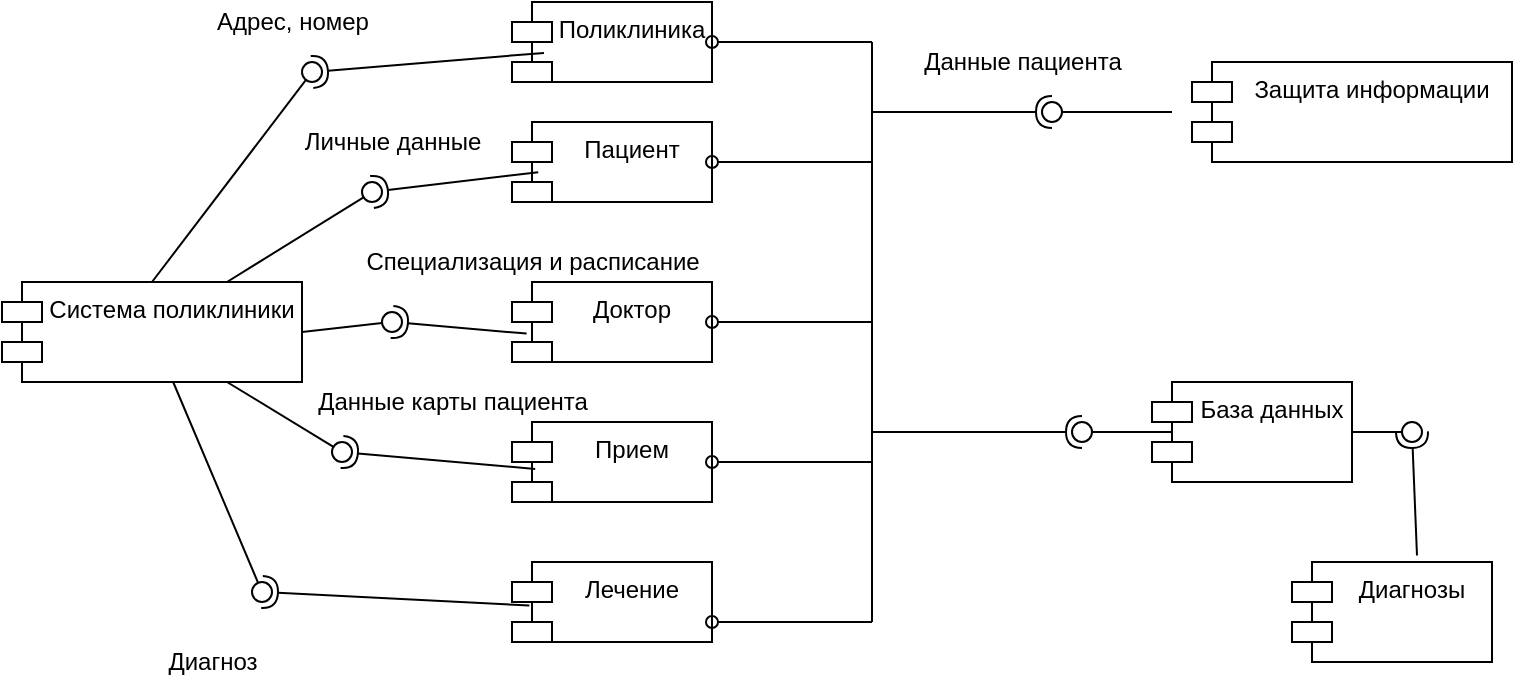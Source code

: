 <mxfile version="13.9.8" type="github">
  <diagram id="kE6_OOQiFV9fI9bZFdlB" name="Page-1">
    <mxGraphModel dx="898" dy="511" grid="1" gridSize="10" guides="1" tooltips="1" connect="1" arrows="1" fold="1" page="1" pageScale="1" pageWidth="827" pageHeight="1169" math="0" shadow="0">
      <root>
        <mxCell id="0" />
        <mxCell id="1" parent="0" />
        <mxCell id="DkCNJi5BpqNCgtp9qnSv-1" value="Система поликлиники" style="shape=module;align=left;spacingLeft=20;align=center;verticalAlign=top;" parent="1" vertex="1">
          <mxGeometry x="5" y="170" width="150" height="50" as="geometry" />
        </mxCell>
        <mxCell id="DkCNJi5BpqNCgtp9qnSv-2" value="Поликлиника" style="shape=module;align=left;spacingLeft=20;align=center;verticalAlign=top;" parent="1" vertex="1">
          <mxGeometry x="260" y="30" width="100" height="40" as="geometry" />
        </mxCell>
        <mxCell id="DkCNJi5BpqNCgtp9qnSv-3" value="Пациент" style="shape=module;align=left;spacingLeft=20;align=center;verticalAlign=top;" parent="1" vertex="1">
          <mxGeometry x="260" y="90" width="100" height="40" as="geometry" />
        </mxCell>
        <mxCell id="DkCNJi5BpqNCgtp9qnSv-4" value="Доктор" style="shape=module;align=left;spacingLeft=20;align=center;verticalAlign=top;" parent="1" vertex="1">
          <mxGeometry x="260" y="170" width="100" height="40" as="geometry" />
        </mxCell>
        <mxCell id="DkCNJi5BpqNCgtp9qnSv-5" value="Прием" style="shape=module;align=left;spacingLeft=20;align=center;verticalAlign=top;" parent="1" vertex="1">
          <mxGeometry x="260" y="240" width="100" height="40" as="geometry" />
        </mxCell>
        <mxCell id="DkCNJi5BpqNCgtp9qnSv-6" value="Лечение" style="shape=module;align=left;spacingLeft=20;align=center;verticalAlign=top;" parent="1" vertex="1">
          <mxGeometry x="260" y="310" width="100" height="40" as="geometry" />
        </mxCell>
        <mxCell id="DkCNJi5BpqNCgtp9qnSv-19" value="" style="endArrow=oval;html=1;entryX=1;entryY=0.5;entryDx=0;entryDy=0;startArrow=none;startFill=0;endFill=0;" parent="1" target="DkCNJi5BpqNCgtp9qnSv-2" edge="1">
          <mxGeometry width="50" height="50" relative="1" as="geometry">
            <mxPoint x="440" y="50" as="sourcePoint" />
            <mxPoint x="440" y="240" as="targetPoint" />
          </mxGeometry>
        </mxCell>
        <mxCell id="DkCNJi5BpqNCgtp9qnSv-20" value="" style="endArrow=none;html=1;" parent="1" edge="1">
          <mxGeometry width="50" height="50" relative="1" as="geometry">
            <mxPoint x="440" y="340" as="sourcePoint" />
            <mxPoint x="440" y="50" as="targetPoint" />
          </mxGeometry>
        </mxCell>
        <mxCell id="DkCNJi5BpqNCgtp9qnSv-21" value="" style="endArrow=oval;html=1;entryX=1;entryY=0.5;entryDx=0;entryDy=0;endFill=0;" parent="1" target="DkCNJi5BpqNCgtp9qnSv-3" edge="1">
          <mxGeometry width="50" height="50" relative="1" as="geometry">
            <mxPoint x="440" y="110" as="sourcePoint" />
            <mxPoint x="440" y="240" as="targetPoint" />
          </mxGeometry>
        </mxCell>
        <mxCell id="DkCNJi5BpqNCgtp9qnSv-22" value="" style="endArrow=oval;html=1;entryX=1;entryY=0.5;entryDx=0;entryDy=0;endFill=0;" parent="1" target="DkCNJi5BpqNCgtp9qnSv-4" edge="1">
          <mxGeometry width="50" height="50" relative="1" as="geometry">
            <mxPoint x="440" y="190" as="sourcePoint" />
            <mxPoint x="440" y="240" as="targetPoint" />
          </mxGeometry>
        </mxCell>
        <mxCell id="DkCNJi5BpqNCgtp9qnSv-23" value="" style="endArrow=oval;html=1;entryX=1;entryY=0.5;entryDx=0;entryDy=0;endFill=0;" parent="1" target="DkCNJi5BpqNCgtp9qnSv-5" edge="1">
          <mxGeometry width="50" height="50" relative="1" as="geometry">
            <mxPoint x="440" y="260" as="sourcePoint" />
            <mxPoint x="440" y="240" as="targetPoint" />
          </mxGeometry>
        </mxCell>
        <mxCell id="DkCNJi5BpqNCgtp9qnSv-24" value="" style="endArrow=oval;html=1;endFill=0;entryX=1;entryY=0.75;entryDx=0;entryDy=0;" parent="1" edge="1" target="DkCNJi5BpqNCgtp9qnSv-6">
          <mxGeometry width="50" height="50" relative="1" as="geometry">
            <mxPoint x="440" y="340" as="sourcePoint" />
            <mxPoint x="370" y="340" as="targetPoint" />
          </mxGeometry>
        </mxCell>
        <mxCell id="DkCNJi5BpqNCgtp9qnSv-25" value="" style="rounded=0;orthogonalLoop=1;jettySize=auto;html=1;endArrow=none;endFill=0;" parent="1" target="DkCNJi5BpqNCgtp9qnSv-27" edge="1">
          <mxGeometry relative="1" as="geometry">
            <mxPoint x="590" y="85" as="sourcePoint" />
          </mxGeometry>
        </mxCell>
        <mxCell id="DkCNJi5BpqNCgtp9qnSv-26" value="" style="rounded=0;orthogonalLoop=1;jettySize=auto;html=1;endArrow=halfCircle;endFill=0;entryX=0.5;entryY=0.5;entryDx=0;entryDy=0;endSize=6;strokeWidth=1;" parent="1" target="DkCNJi5BpqNCgtp9qnSv-27" edge="1">
          <mxGeometry relative="1" as="geometry">
            <mxPoint x="440" y="85" as="sourcePoint" />
          </mxGeometry>
        </mxCell>
        <mxCell id="DkCNJi5BpqNCgtp9qnSv-27" value="" style="ellipse;whiteSpace=wrap;html=1;fontFamily=Helvetica;fontSize=12;fontColor=#000000;align=center;strokeColor=#000000;fillColor=#ffffff;points=[];aspect=fixed;resizable=0;" parent="1" vertex="1">
          <mxGeometry x="525" y="80" width="10" height="10" as="geometry" />
        </mxCell>
        <mxCell id="DkCNJi5BpqNCgtp9qnSv-31" value="" style="rounded=0;orthogonalLoop=1;jettySize=auto;html=1;endArrow=none;endFill=0;" parent="1" target="DkCNJi5BpqNCgtp9qnSv-33" edge="1">
          <mxGeometry relative="1" as="geometry">
            <mxPoint x="600" y="245" as="sourcePoint" />
          </mxGeometry>
        </mxCell>
        <mxCell id="DkCNJi5BpqNCgtp9qnSv-32" value="" style="rounded=0;orthogonalLoop=1;jettySize=auto;html=1;endArrow=halfCircle;endFill=0;entryX=0.5;entryY=0.5;entryDx=0;entryDy=0;endSize=6;strokeWidth=1;" parent="1" target="DkCNJi5BpqNCgtp9qnSv-33" edge="1">
          <mxGeometry relative="1" as="geometry">
            <mxPoint x="440" y="245" as="sourcePoint" />
          </mxGeometry>
        </mxCell>
        <mxCell id="DkCNJi5BpqNCgtp9qnSv-33" value="" style="ellipse;whiteSpace=wrap;html=1;fontFamily=Helvetica;fontSize=12;fontColor=#000000;align=center;strokeColor=#000000;fillColor=#ffffff;points=[];aspect=fixed;resizable=0;" parent="1" vertex="1">
          <mxGeometry x="540" y="240" width="10" height="10" as="geometry" />
        </mxCell>
        <mxCell id="DkCNJi5BpqNCgtp9qnSv-34" value="Защита информации" style="shape=module;align=left;spacingLeft=20;align=center;verticalAlign=top;" parent="1" vertex="1">
          <mxGeometry x="600" y="60" width="160" height="50" as="geometry" />
        </mxCell>
        <mxCell id="DkCNJi5BpqNCgtp9qnSv-35" value="База данных" style="shape=module;align=left;spacingLeft=20;align=center;verticalAlign=top;" parent="1" vertex="1">
          <mxGeometry x="580" y="220" width="100" height="50" as="geometry" />
        </mxCell>
        <mxCell id="DkCNJi5BpqNCgtp9qnSv-36" value="" style="rounded=0;orthogonalLoop=1;jettySize=auto;html=1;endArrow=none;endFill=0;exitX=1;exitY=0.5;exitDx=0;exitDy=0;" parent="1" source="DkCNJi5BpqNCgtp9qnSv-35" target="DkCNJi5BpqNCgtp9qnSv-38" edge="1">
          <mxGeometry relative="1" as="geometry">
            <mxPoint x="690" y="245" as="sourcePoint" />
          </mxGeometry>
        </mxCell>
        <mxCell id="DkCNJi5BpqNCgtp9qnSv-37" value="" style="rounded=0;orthogonalLoop=1;jettySize=auto;html=1;endArrow=halfCircle;endFill=0;entryX=0.5;entryY=0.5;entryDx=0;entryDy=0;endSize=6;strokeWidth=1;exitX=0.625;exitY=-0.065;exitDx=0;exitDy=0;exitPerimeter=0;" parent="1" source="DkCNJi5BpqNCgtp9qnSv-39" target="DkCNJi5BpqNCgtp9qnSv-38" edge="1">
          <mxGeometry relative="1" as="geometry">
            <mxPoint x="730" y="245" as="sourcePoint" />
          </mxGeometry>
        </mxCell>
        <mxCell id="DkCNJi5BpqNCgtp9qnSv-38" value="" style="ellipse;whiteSpace=wrap;html=1;fontFamily=Helvetica;fontSize=12;fontColor=#000000;align=center;strokeColor=#000000;fillColor=#ffffff;points=[];aspect=fixed;resizable=0;" parent="1" vertex="1">
          <mxGeometry x="705" y="240" width="10" height="10" as="geometry" />
        </mxCell>
        <mxCell id="DkCNJi5BpqNCgtp9qnSv-39" value="Диагнозы" style="shape=module;align=left;spacingLeft=20;align=center;verticalAlign=top;" parent="1" vertex="1">
          <mxGeometry x="650" y="310" width="100" height="50" as="geometry" />
        </mxCell>
        <mxCell id="8zI9JMRZkcdlmw_Hkk_g-1" value="Данные пациента" style="text;html=1;resizable=0;autosize=1;align=center;verticalAlign=middle;points=[];fillColor=none;strokeColor=none;rounded=0;" parent="1" vertex="1">
          <mxGeometry x="460" y="50" width="110" height="20" as="geometry" />
        </mxCell>
        <mxCell id="K0MchvTOmfgARgdsOCGK-3" value="" style="rounded=0;orthogonalLoop=1;jettySize=auto;html=1;endArrow=none;endFill=0;exitX=0.5;exitY=0;exitDx=0;exitDy=0;" edge="1" target="K0MchvTOmfgARgdsOCGK-5" parent="1" source="DkCNJi5BpqNCgtp9qnSv-1">
          <mxGeometry relative="1" as="geometry">
            <mxPoint x="140" y="65" as="sourcePoint" />
          </mxGeometry>
        </mxCell>
        <mxCell id="K0MchvTOmfgARgdsOCGK-4" value="" style="rounded=0;orthogonalLoop=1;jettySize=auto;html=1;endArrow=halfCircle;endFill=0;entryX=0.5;entryY=0.5;entryDx=0;entryDy=0;endSize=6;strokeWidth=1;exitX=0.16;exitY=0.636;exitDx=0;exitDy=0;exitPerimeter=0;" edge="1" target="K0MchvTOmfgARgdsOCGK-5" parent="1" source="DkCNJi5BpqNCgtp9qnSv-2">
          <mxGeometry relative="1" as="geometry">
            <mxPoint x="180" y="65" as="sourcePoint" />
          </mxGeometry>
        </mxCell>
        <mxCell id="K0MchvTOmfgARgdsOCGK-5" value="" style="ellipse;whiteSpace=wrap;html=1;fontFamily=Helvetica;fontSize=12;fontColor=#000000;align=center;strokeColor=#000000;fillColor=#ffffff;points=[];aspect=fixed;resizable=0;" vertex="1" parent="1">
          <mxGeometry x="155" y="60" width="10" height="10" as="geometry" />
        </mxCell>
        <mxCell id="K0MchvTOmfgARgdsOCGK-6" value="" style="rounded=0;orthogonalLoop=1;jettySize=auto;html=1;endArrow=none;endFill=0;exitX=0.75;exitY=0;exitDx=0;exitDy=0;" edge="1" target="K0MchvTOmfgARgdsOCGK-8" parent="1" source="DkCNJi5BpqNCgtp9qnSv-1">
          <mxGeometry relative="1" as="geometry">
            <mxPoint x="170" y="125" as="sourcePoint" />
          </mxGeometry>
        </mxCell>
        <mxCell id="K0MchvTOmfgARgdsOCGK-7" value="" style="rounded=0;orthogonalLoop=1;jettySize=auto;html=1;endArrow=halfCircle;endFill=0;entryX=0.5;entryY=0.5;entryDx=0;entryDy=0;endSize=6;strokeWidth=1;exitX=0.131;exitY=0.627;exitDx=0;exitDy=0;exitPerimeter=0;" edge="1" target="K0MchvTOmfgARgdsOCGK-8" parent="1" source="DkCNJi5BpqNCgtp9qnSv-3">
          <mxGeometry relative="1" as="geometry">
            <mxPoint x="210" y="125" as="sourcePoint" />
          </mxGeometry>
        </mxCell>
        <mxCell id="K0MchvTOmfgARgdsOCGK-8" value="" style="ellipse;whiteSpace=wrap;html=1;fontFamily=Helvetica;fontSize=12;fontColor=#000000;align=center;strokeColor=#000000;fillColor=#ffffff;points=[];aspect=fixed;resizable=0;" vertex="1" parent="1">
          <mxGeometry x="185" y="120" width="10" height="10" as="geometry" />
        </mxCell>
        <mxCell id="K0MchvTOmfgARgdsOCGK-9" value="" style="rounded=0;orthogonalLoop=1;jettySize=auto;html=1;endArrow=none;endFill=0;exitX=1;exitY=0.5;exitDx=0;exitDy=0;" edge="1" target="K0MchvTOmfgARgdsOCGK-11" parent="1" source="DkCNJi5BpqNCgtp9qnSv-1">
          <mxGeometry relative="1" as="geometry">
            <mxPoint x="180" y="160" as="sourcePoint" />
          </mxGeometry>
        </mxCell>
        <mxCell id="K0MchvTOmfgARgdsOCGK-10" value="" style="rounded=0;orthogonalLoop=1;jettySize=auto;html=1;endArrow=halfCircle;endFill=0;endSize=6;strokeWidth=1;exitX=0.073;exitY=0.645;exitDx=0;exitDy=0;exitPerimeter=0;" edge="1" parent="1" source="DkCNJi5BpqNCgtp9qnSv-4">
          <mxGeometry relative="1" as="geometry">
            <mxPoint x="230" y="175" as="sourcePoint" />
            <mxPoint x="200" y="190" as="targetPoint" />
          </mxGeometry>
        </mxCell>
        <mxCell id="K0MchvTOmfgARgdsOCGK-11" value="" style="ellipse;whiteSpace=wrap;html=1;fontFamily=Helvetica;fontSize=12;fontColor=#000000;align=center;strokeColor=#000000;fillColor=#ffffff;points=[];aspect=fixed;resizable=0;" vertex="1" parent="1">
          <mxGeometry x="195" y="185" width="10" height="10" as="geometry" />
        </mxCell>
        <mxCell id="K0MchvTOmfgARgdsOCGK-12" value="" style="rounded=0;orthogonalLoop=1;jettySize=auto;html=1;endArrow=none;endFill=0;exitX=0.75;exitY=1;exitDx=0;exitDy=0;" edge="1" target="K0MchvTOmfgARgdsOCGK-14" parent="1" source="DkCNJi5BpqNCgtp9qnSv-1">
          <mxGeometry relative="1" as="geometry">
            <mxPoint x="155" y="255" as="sourcePoint" />
          </mxGeometry>
        </mxCell>
        <mxCell id="K0MchvTOmfgARgdsOCGK-13" value="" style="rounded=0;orthogonalLoop=1;jettySize=auto;html=1;endArrow=halfCircle;endFill=0;entryX=0.5;entryY=0.5;entryDx=0;entryDy=0;endSize=6;strokeWidth=1;exitX=0.116;exitY=0.586;exitDx=0;exitDy=0;exitPerimeter=0;" edge="1" target="K0MchvTOmfgARgdsOCGK-14" parent="1" source="DkCNJi5BpqNCgtp9qnSv-5">
          <mxGeometry relative="1" as="geometry">
            <mxPoint x="195" y="255" as="sourcePoint" />
          </mxGeometry>
        </mxCell>
        <mxCell id="K0MchvTOmfgARgdsOCGK-14" value="" style="ellipse;whiteSpace=wrap;html=1;fontFamily=Helvetica;fontSize=12;fontColor=#000000;align=center;strokeColor=#000000;fillColor=#ffffff;points=[];aspect=fixed;resizable=0;" vertex="1" parent="1">
          <mxGeometry x="170" y="250" width="10" height="10" as="geometry" />
        </mxCell>
        <mxCell id="K0MchvTOmfgARgdsOCGK-15" value="" style="rounded=0;orthogonalLoop=1;jettySize=auto;html=1;endArrow=none;endFill=0;" edge="1" target="K0MchvTOmfgARgdsOCGK-17" parent="1" source="DkCNJi5BpqNCgtp9qnSv-1">
          <mxGeometry relative="1" as="geometry">
            <mxPoint x="100" y="330" as="sourcePoint" />
          </mxGeometry>
        </mxCell>
        <mxCell id="K0MchvTOmfgARgdsOCGK-16" value="" style="rounded=0;orthogonalLoop=1;jettySize=auto;html=1;endArrow=halfCircle;endFill=0;entryX=0.5;entryY=0.5;entryDx=0;entryDy=0;endSize=6;strokeWidth=1;exitX=0.087;exitY=0.545;exitDx=0;exitDy=0;exitPerimeter=0;" edge="1" target="K0MchvTOmfgARgdsOCGK-17" parent="1" source="DkCNJi5BpqNCgtp9qnSv-6">
          <mxGeometry relative="1" as="geometry">
            <mxPoint x="140" y="330" as="sourcePoint" />
          </mxGeometry>
        </mxCell>
        <mxCell id="K0MchvTOmfgARgdsOCGK-17" value="" style="ellipse;whiteSpace=wrap;html=1;fontFamily=Helvetica;fontSize=12;fontColor=#000000;align=center;strokeColor=#000000;fillColor=#ffffff;points=[];aspect=fixed;resizable=0;" vertex="1" parent="1">
          <mxGeometry x="130" y="320" width="10" height="10" as="geometry" />
        </mxCell>
        <mxCell id="K0MchvTOmfgARgdsOCGK-19" value="Диагноз" style="text;html=1;resizable=0;autosize=1;align=center;verticalAlign=middle;points=[];fillColor=none;strokeColor=none;rounded=0;" vertex="1" parent="1">
          <mxGeometry x="80" y="350" width="60" height="20" as="geometry" />
        </mxCell>
        <mxCell id="K0MchvTOmfgARgdsOCGK-20" value="Специализация и расписание" style="text;html=1;resizable=0;autosize=1;align=center;verticalAlign=middle;points=[];fillColor=none;strokeColor=none;rounded=0;" vertex="1" parent="1">
          <mxGeometry x="180" y="150" width="180" height="20" as="geometry" />
        </mxCell>
        <mxCell id="K0MchvTOmfgARgdsOCGK-22" value="Данные карты пациента" style="text;html=1;resizable=0;autosize=1;align=center;verticalAlign=middle;points=[];fillColor=none;strokeColor=none;rounded=0;" vertex="1" parent="1">
          <mxGeometry x="155" y="220" width="150" height="20" as="geometry" />
        </mxCell>
        <mxCell id="K0MchvTOmfgARgdsOCGK-24" value="Личные данные" style="text;html=1;resizable=0;autosize=1;align=center;verticalAlign=middle;points=[];fillColor=none;strokeColor=none;rounded=0;" vertex="1" parent="1">
          <mxGeometry x="150" y="90" width="100" height="20" as="geometry" />
        </mxCell>
        <mxCell id="K0MchvTOmfgARgdsOCGK-25" value="Адрес, номер" style="text;html=1;resizable=0;autosize=1;align=center;verticalAlign=middle;points=[];fillColor=none;strokeColor=none;rounded=0;" vertex="1" parent="1">
          <mxGeometry x="105" y="30" width="90" height="20" as="geometry" />
        </mxCell>
      </root>
    </mxGraphModel>
  </diagram>
</mxfile>
